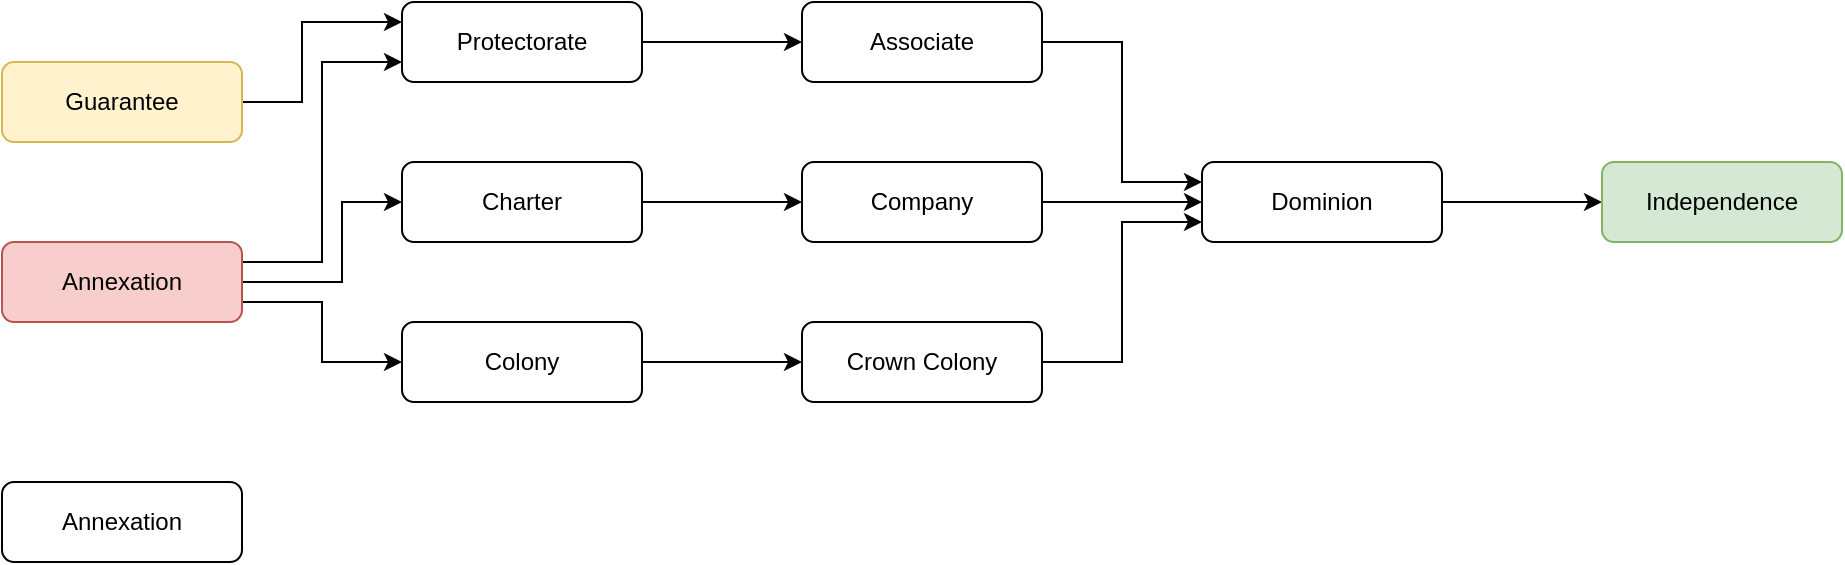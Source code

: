 <mxfile version="14.5.1" type="device"><diagram id="C5RBs43oDa-KdzZeNtuy" name="Autonomy"><mxGraphModel dx="733" dy="655" grid="1" gridSize="10" guides="1" tooltips="1" connect="1" arrows="1" fold="1" page="1" pageScale="1" pageWidth="827" pageHeight="1169" math="0" shadow="0"><root><mxCell id="WIyWlLk6GJQsqaUBKTNV-0"/><mxCell id="WIyWlLk6GJQsqaUBKTNV-1" parent="WIyWlLk6GJQsqaUBKTNV-0"/><mxCell id="ARL0-qfdKH1gLGvU-sWV-0" style="edgeStyle=orthogonalEdgeStyle;rounded=0;orthogonalLoop=1;jettySize=auto;html=1;entryX=0;entryY=0.25;entryDx=0;entryDy=0;" edge="1" parent="WIyWlLk6GJQsqaUBKTNV-1" source="WIyWlLk6GJQsqaUBKTNV-3" target="ARL0-qfdKH1gLGvU-sWV-1"><mxGeometry relative="1" as="geometry"><mxPoint x="240" y="60" as="targetPoint"/><Array as="points"><mxPoint x="190" y="90"/><mxPoint x="190" y="50"/></Array></mxGeometry></mxCell><mxCell id="WIyWlLk6GJQsqaUBKTNV-3" value="Guarantee" style="rounded=1;whiteSpace=wrap;html=1;fontSize=12;glass=0;strokeWidth=1;shadow=0;fillColor=#fff2cc;strokeColor=#d6b656;" parent="WIyWlLk6GJQsqaUBKTNV-1" vertex="1"><mxGeometry x="40" y="70" width="120" height="40" as="geometry"/></mxCell><mxCell id="ARL0-qfdKH1gLGvU-sWV-11" style="edgeStyle=orthogonalEdgeStyle;rounded=0;orthogonalLoop=1;jettySize=auto;html=1;entryX=0;entryY=0.5;entryDx=0;entryDy=0;" edge="1" parent="WIyWlLk6GJQsqaUBKTNV-1" source="ARL0-qfdKH1gLGvU-sWV-1" target="ARL0-qfdKH1gLGvU-sWV-8"><mxGeometry relative="1" as="geometry"/></mxCell><mxCell id="ARL0-qfdKH1gLGvU-sWV-1" value="Protectorate" style="rounded=1;whiteSpace=wrap;html=1;fontSize=12;glass=0;strokeWidth=1;shadow=0;" vertex="1" parent="WIyWlLk6GJQsqaUBKTNV-1"><mxGeometry x="240" y="40" width="120" height="40" as="geometry"/></mxCell><mxCell id="ARL0-qfdKH1gLGvU-sWV-2" style="edgeStyle=orthogonalEdgeStyle;rounded=0;orthogonalLoop=1;jettySize=auto;html=1;entryX=0;entryY=0.5;entryDx=0;entryDy=0;" edge="1" parent="WIyWlLk6GJQsqaUBKTNV-1" source="ARL0-qfdKH1gLGvU-sWV-3" target="ARL0-qfdKH1gLGvU-sWV-4"><mxGeometry relative="1" as="geometry"><mxPoint x="240" y="140" as="targetPoint"/><Array as="points"><mxPoint x="210" y="180"/><mxPoint x="210" y="140"/></Array></mxGeometry></mxCell><mxCell id="ARL0-qfdKH1gLGvU-sWV-6" style="edgeStyle=orthogonalEdgeStyle;rounded=0;orthogonalLoop=1;jettySize=auto;html=1;entryX=0;entryY=0.75;entryDx=0;entryDy=0;exitX=1;exitY=0.25;exitDx=0;exitDy=0;" edge="1" parent="WIyWlLk6GJQsqaUBKTNV-1" source="ARL0-qfdKH1gLGvU-sWV-3" target="ARL0-qfdKH1gLGvU-sWV-1"><mxGeometry relative="1" as="geometry"><Array as="points"><mxPoint x="200" y="170"/><mxPoint x="200" y="70"/></Array></mxGeometry></mxCell><mxCell id="ARL0-qfdKH1gLGvU-sWV-18" style="edgeStyle=orthogonalEdgeStyle;rounded=0;orthogonalLoop=1;jettySize=auto;html=1;entryX=0;entryY=0.5;entryDx=0;entryDy=0;" edge="1" parent="WIyWlLk6GJQsqaUBKTNV-1" source="ARL0-qfdKH1gLGvU-sWV-3" target="ARL0-qfdKH1gLGvU-sWV-15"><mxGeometry relative="1" as="geometry"><Array as="points"><mxPoint x="200" y="190"/><mxPoint x="200" y="220"/></Array></mxGeometry></mxCell><mxCell id="ARL0-qfdKH1gLGvU-sWV-3" value="Annexation" style="rounded=1;whiteSpace=wrap;html=1;fontSize=12;glass=0;strokeWidth=1;shadow=0;fillColor=#f8cecc;strokeColor=#b85450;" vertex="1" parent="WIyWlLk6GJQsqaUBKTNV-1"><mxGeometry x="40" y="160" width="120" height="40" as="geometry"/></mxCell><mxCell id="ARL0-qfdKH1gLGvU-sWV-7" style="edgeStyle=orthogonalEdgeStyle;rounded=0;orthogonalLoop=1;jettySize=auto;html=1;entryX=0;entryY=0.5;entryDx=0;entryDy=0;" edge="1" parent="WIyWlLk6GJQsqaUBKTNV-1" source="ARL0-qfdKH1gLGvU-sWV-4" target="ARL0-qfdKH1gLGvU-sWV-5"><mxGeometry relative="1" as="geometry"><mxPoint x="410" y="140" as="targetPoint"/></mxGeometry></mxCell><mxCell id="ARL0-qfdKH1gLGvU-sWV-4" value="Charter" style="rounded=1;whiteSpace=wrap;html=1;fontSize=12;glass=0;strokeWidth=1;shadow=0;" vertex="1" parent="WIyWlLk6GJQsqaUBKTNV-1"><mxGeometry x="240" y="120" width="120" height="40" as="geometry"/></mxCell><mxCell id="ARL0-qfdKH1gLGvU-sWV-13" style="edgeStyle=orthogonalEdgeStyle;rounded=0;orthogonalLoop=1;jettySize=auto;html=1;entryX=0;entryY=0.5;entryDx=0;entryDy=0;" edge="1" parent="WIyWlLk6GJQsqaUBKTNV-1" source="ARL0-qfdKH1gLGvU-sWV-5" target="ARL0-qfdKH1gLGvU-sWV-9"><mxGeometry relative="1" as="geometry"/></mxCell><mxCell id="ARL0-qfdKH1gLGvU-sWV-5" value="Company" style="rounded=1;whiteSpace=wrap;html=1;fontSize=12;glass=0;strokeWidth=1;shadow=0;" vertex="1" parent="WIyWlLk6GJQsqaUBKTNV-1"><mxGeometry x="440" y="120" width="120" height="40" as="geometry"/></mxCell><mxCell id="ARL0-qfdKH1gLGvU-sWV-12" style="edgeStyle=orthogonalEdgeStyle;rounded=0;orthogonalLoop=1;jettySize=auto;html=1;entryX=0;entryY=0.25;entryDx=0;entryDy=0;" edge="1" parent="WIyWlLk6GJQsqaUBKTNV-1" source="ARL0-qfdKH1gLGvU-sWV-8" target="ARL0-qfdKH1gLGvU-sWV-9"><mxGeometry relative="1" as="geometry"/></mxCell><mxCell id="ARL0-qfdKH1gLGvU-sWV-8" value="Associate" style="rounded=1;whiteSpace=wrap;html=1;fontSize=12;glass=0;strokeWidth=1;shadow=0;" vertex="1" parent="WIyWlLk6GJQsqaUBKTNV-1"><mxGeometry x="440" y="40" width="120" height="40" as="geometry"/></mxCell><mxCell id="ARL0-qfdKH1gLGvU-sWV-19" style="edgeStyle=orthogonalEdgeStyle;rounded=0;orthogonalLoop=1;jettySize=auto;html=1;entryX=0;entryY=0.5;entryDx=0;entryDy=0;" edge="1" parent="WIyWlLk6GJQsqaUBKTNV-1" source="ARL0-qfdKH1gLGvU-sWV-9" target="ARL0-qfdKH1gLGvU-sWV-10"><mxGeometry relative="1" as="geometry"/></mxCell><mxCell id="ARL0-qfdKH1gLGvU-sWV-9" value="Dominion" style="rounded=1;whiteSpace=wrap;html=1;fontSize=12;glass=0;strokeWidth=1;shadow=0;" vertex="1" parent="WIyWlLk6GJQsqaUBKTNV-1"><mxGeometry x="640" y="120" width="120" height="40" as="geometry"/></mxCell><mxCell id="ARL0-qfdKH1gLGvU-sWV-10" value="Independence" style="rounded=1;whiteSpace=wrap;html=1;fontSize=12;glass=0;strokeWidth=1;shadow=0;fillColor=#d5e8d4;strokeColor=#82b366;" vertex="1" parent="WIyWlLk6GJQsqaUBKTNV-1"><mxGeometry x="840" y="120" width="120" height="40" as="geometry"/></mxCell><mxCell id="ARL0-qfdKH1gLGvU-sWV-14" style="edgeStyle=orthogonalEdgeStyle;rounded=0;orthogonalLoop=1;jettySize=auto;html=1;entryX=0;entryY=0.5;entryDx=0;entryDy=0;" edge="1" parent="WIyWlLk6GJQsqaUBKTNV-1" source="ARL0-qfdKH1gLGvU-sWV-15" target="ARL0-qfdKH1gLGvU-sWV-16"><mxGeometry relative="1" as="geometry"><mxPoint x="410" y="220" as="targetPoint"/></mxGeometry></mxCell><mxCell id="ARL0-qfdKH1gLGvU-sWV-15" value="Colony" style="rounded=1;whiteSpace=wrap;html=1;fontSize=12;glass=0;strokeWidth=1;shadow=0;" vertex="1" parent="WIyWlLk6GJQsqaUBKTNV-1"><mxGeometry x="240" y="200" width="120" height="40" as="geometry"/></mxCell><mxCell id="ARL0-qfdKH1gLGvU-sWV-17" style="edgeStyle=orthogonalEdgeStyle;rounded=0;orthogonalLoop=1;jettySize=auto;html=1;entryX=0;entryY=0.75;entryDx=0;entryDy=0;" edge="1" parent="WIyWlLk6GJQsqaUBKTNV-1" source="ARL0-qfdKH1gLGvU-sWV-16" target="ARL0-qfdKH1gLGvU-sWV-9"><mxGeometry relative="1" as="geometry"/></mxCell><mxCell id="ARL0-qfdKH1gLGvU-sWV-16" value="Crown Colony" style="rounded=1;whiteSpace=wrap;html=1;fontSize=12;glass=0;strokeWidth=1;shadow=0;" vertex="1" parent="WIyWlLk6GJQsqaUBKTNV-1"><mxGeometry x="440" y="200" width="120" height="40" as="geometry"/></mxCell><mxCell id="ARL0-qfdKH1gLGvU-sWV-20" value="Annexation" style="rounded=1;whiteSpace=wrap;html=1;fontSize=12;glass=0;strokeWidth=1;shadow=0;" vertex="1" parent="WIyWlLk6GJQsqaUBKTNV-1"><mxGeometry x="40" y="280" width="120" height="40" as="geometry"/></mxCell></root></mxGraphModel></diagram></mxfile>